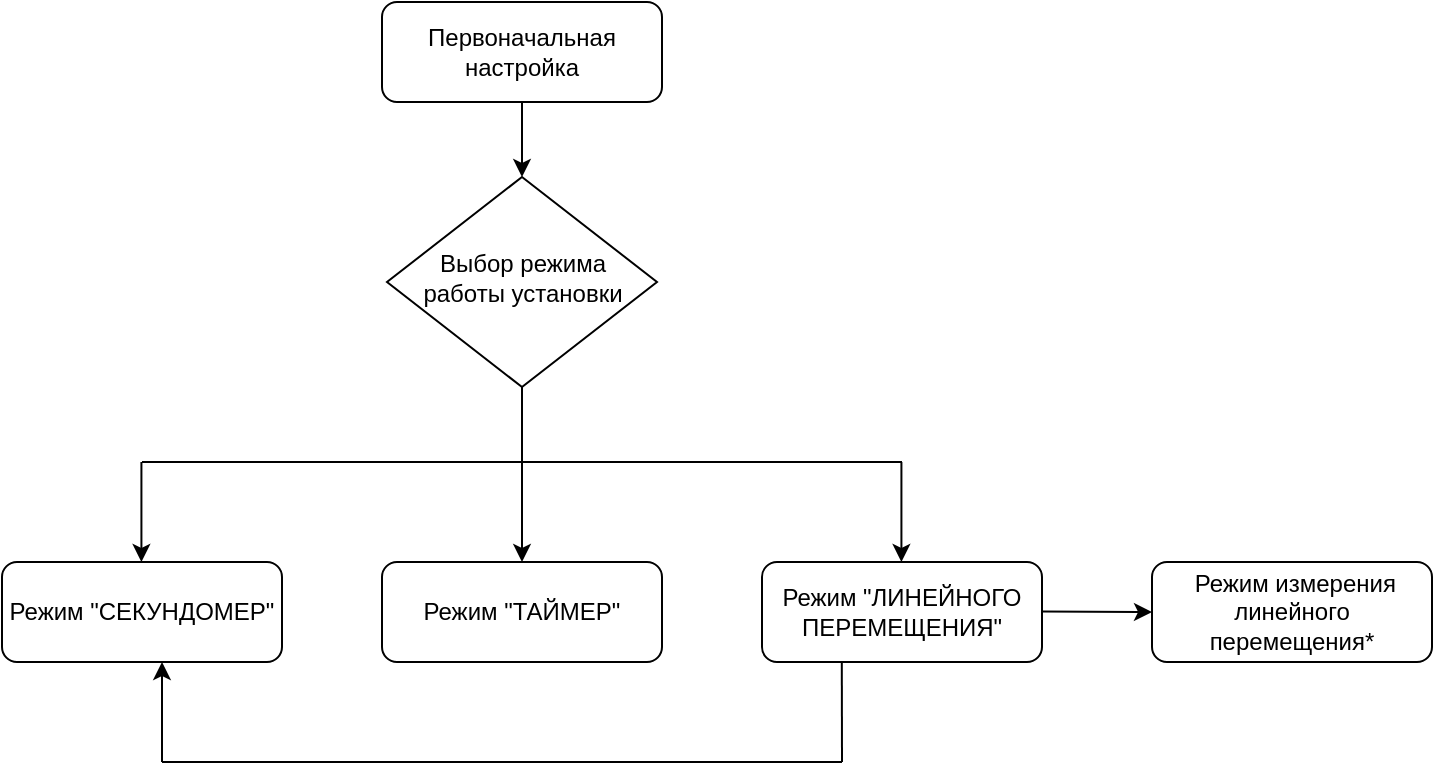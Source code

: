 <mxfile version="12.6.5" type="device"><diagram id="C5RBs43oDa-KdzZeNtuy" name="Page-1"><mxGraphModel dx="1717" dy="890" grid="1" gridSize="5" guides="1" tooltips="1" connect="1" arrows="1" fold="1" page="0" pageScale="1" pageWidth="827" pageHeight="1169" math="0" shadow="0"><root><mxCell id="WIyWlLk6GJQsqaUBKTNV-0"/><mxCell id="WIyWlLk6GJQsqaUBKTNV-1" parent="WIyWlLk6GJQsqaUBKTNV-0"/><mxCell id="WIyWlLk6GJQsqaUBKTNV-3" value="Первоначальная настройка" style="rounded=1;whiteSpace=wrap;html=1;fontSize=12;glass=0;strokeWidth=1;shadow=0;" parent="WIyWlLk6GJQsqaUBKTNV-1" vertex="1"><mxGeometry x="150" y="70" width="140" height="50" as="geometry"/></mxCell><mxCell id="WIyWlLk6GJQsqaUBKTNV-6" value="Выбор режима работы установки" style="rhombus;whiteSpace=wrap;html=1;shadow=0;fontFamily=Helvetica;fontSize=12;align=center;strokeWidth=1;spacing=6;spacingTop=-4;" parent="WIyWlLk6GJQsqaUBKTNV-1" vertex="1"><mxGeometry x="152.5" y="157.5" width="135" height="105" as="geometry"/></mxCell><mxCell id="WIyWlLk6GJQsqaUBKTNV-7" value="Режим &quot;ТАЙМЕР&quot;" style="rounded=1;whiteSpace=wrap;html=1;fontSize=12;glass=0;strokeWidth=1;shadow=0;" parent="WIyWlLk6GJQsqaUBKTNV-1" vertex="1"><mxGeometry x="150" y="350" width="140" height="50" as="geometry"/></mxCell><mxCell id="WIyWlLk6GJQsqaUBKTNV-12" value="Режим &quot;СЕКУНДОМЕР&quot;" style="rounded=1;whiteSpace=wrap;html=1;fontSize=12;glass=0;strokeWidth=1;shadow=0;" parent="WIyWlLk6GJQsqaUBKTNV-1" vertex="1"><mxGeometry x="-40" y="350" width="140" height="50" as="geometry"/></mxCell><mxCell id="nwcDeiH_L6N5RrOfH5W6-1" value="" style="endArrow=classic;html=1;entryX=0.5;entryY=0;entryDx=0;entryDy=0;exitX=0.5;exitY=1;exitDx=0;exitDy=0;fontSize=12;" parent="WIyWlLk6GJQsqaUBKTNV-1" source="WIyWlLk6GJQsqaUBKTNV-3" target="WIyWlLk6GJQsqaUBKTNV-6" edge="1"><mxGeometry width="50" height="50" relative="1" as="geometry"><mxPoint x="230" y="110" as="sourcePoint"/><mxPoint x="220" y="145" as="targetPoint"/></mxGeometry></mxCell><mxCell id="nwcDeiH_L6N5RrOfH5W6-3" value="" style="endArrow=none;html=1;entryX=0.5;entryY=1;entryDx=0;entryDy=0;fontSize=12;" parent="WIyWlLk6GJQsqaUBKTNV-1" target="WIyWlLk6GJQsqaUBKTNV-6" edge="1"><mxGeometry width="50" height="50" relative="1" as="geometry"><mxPoint x="220" y="300" as="sourcePoint"/><mxPoint x="290" y="260" as="targetPoint"/></mxGeometry></mxCell><mxCell id="nwcDeiH_L6N5RrOfH5W6-4" value="" style="endArrow=none;html=1;fontSize=12;" parent="WIyWlLk6GJQsqaUBKTNV-1" edge="1"><mxGeometry width="50" height="50" relative="1" as="geometry"><mxPoint x="30" y="300" as="sourcePoint"/><mxPoint x="410" y="300" as="targetPoint"/></mxGeometry></mxCell><mxCell id="nwcDeiH_L6N5RrOfH5W6-6" value="" style="endArrow=classic;html=1;fontSize=12;" parent="WIyWlLk6GJQsqaUBKTNV-1" edge="1"><mxGeometry width="50" height="50" relative="1" as="geometry"><mxPoint x="220" y="300" as="sourcePoint"/><mxPoint x="220" y="350" as="targetPoint"/></mxGeometry></mxCell><mxCell id="gguOhMkMzykV7E1l4obs-1" value="Режим &quot;ЛИНЕЙНОГО ПЕРЕМЕЩЕНИЯ&quot;" style="rounded=1;whiteSpace=wrap;html=1;fontSize=12;glass=0;strokeWidth=1;shadow=0;" vertex="1" parent="WIyWlLk6GJQsqaUBKTNV-1"><mxGeometry x="340" y="350" width="140" height="50" as="geometry"/></mxCell><mxCell id="gguOhMkMzykV7E1l4obs-2" value="" style="endArrow=classic;html=1;entryX=0.5;entryY=0;entryDx=0;entryDy=0;fontSize=12;" edge="1" parent="WIyWlLk6GJQsqaUBKTNV-1"><mxGeometry width="50" height="50" relative="1" as="geometry"><mxPoint x="409.71" y="300" as="sourcePoint"/><mxPoint x="409.71" y="350" as="targetPoint"/></mxGeometry></mxCell><mxCell id="gguOhMkMzykV7E1l4obs-3" value="" style="endArrow=classic;html=1;fontSize=12;" edge="1" parent="WIyWlLk6GJQsqaUBKTNV-1"><mxGeometry width="50" height="50" relative="1" as="geometry"><mxPoint x="29.71" y="300" as="sourcePoint"/><mxPoint x="29.71" y="350" as="targetPoint"/></mxGeometry></mxCell><mxCell id="gguOhMkMzykV7E1l4obs-4" value="" style="endArrow=classic;html=1;fontSize=12;" edge="1" parent="WIyWlLk6GJQsqaUBKTNV-1"><mxGeometry width="50" height="50" relative="1" as="geometry"><mxPoint x="480" y="374.8" as="sourcePoint"/><mxPoint x="535" y="375" as="targetPoint"/></mxGeometry></mxCell><mxCell id="gguOhMkMzykV7E1l4obs-5" value="&amp;nbsp;Режим измерения линейного перемещения*" style="rounded=1;whiteSpace=wrap;html=1;fontSize=12;glass=0;strokeWidth=1;shadow=0;" vertex="1" parent="WIyWlLk6GJQsqaUBKTNV-1"><mxGeometry x="535" y="350" width="140" height="50" as="geometry"/></mxCell><mxCell id="gguOhMkMzykV7E1l4obs-6" value="" style="endArrow=classic;html=1;entryX=0.5;entryY=0;entryDx=0;entryDy=0;fontSize=12;" edge="1" parent="WIyWlLk6GJQsqaUBKTNV-1"><mxGeometry width="50" height="50" relative="1" as="geometry"><mxPoint x="40" y="450" as="sourcePoint"/><mxPoint x="40.0" y="400" as="targetPoint"/></mxGeometry></mxCell><mxCell id="gguOhMkMzykV7E1l4obs-7" value="" style="endArrow=none;html=1;" edge="1" parent="WIyWlLk6GJQsqaUBKTNV-1"><mxGeometry width="50" height="50" relative="1" as="geometry"><mxPoint x="40" y="450" as="sourcePoint"/><mxPoint x="380" y="450" as="targetPoint"/></mxGeometry></mxCell><mxCell id="gguOhMkMzykV7E1l4obs-9" value="" style="endArrow=none;html=1;entryX=0.285;entryY=1.004;entryDx=0;entryDy=0;entryPerimeter=0;" edge="1" parent="WIyWlLk6GJQsqaUBKTNV-1" target="gguOhMkMzykV7E1l4obs-1"><mxGeometry width="50" height="50" relative="1" as="geometry"><mxPoint x="380" y="450" as="sourcePoint"/><mxPoint x="405" y="420" as="targetPoint"/></mxGeometry></mxCell></root></mxGraphModel></diagram></mxfile>
